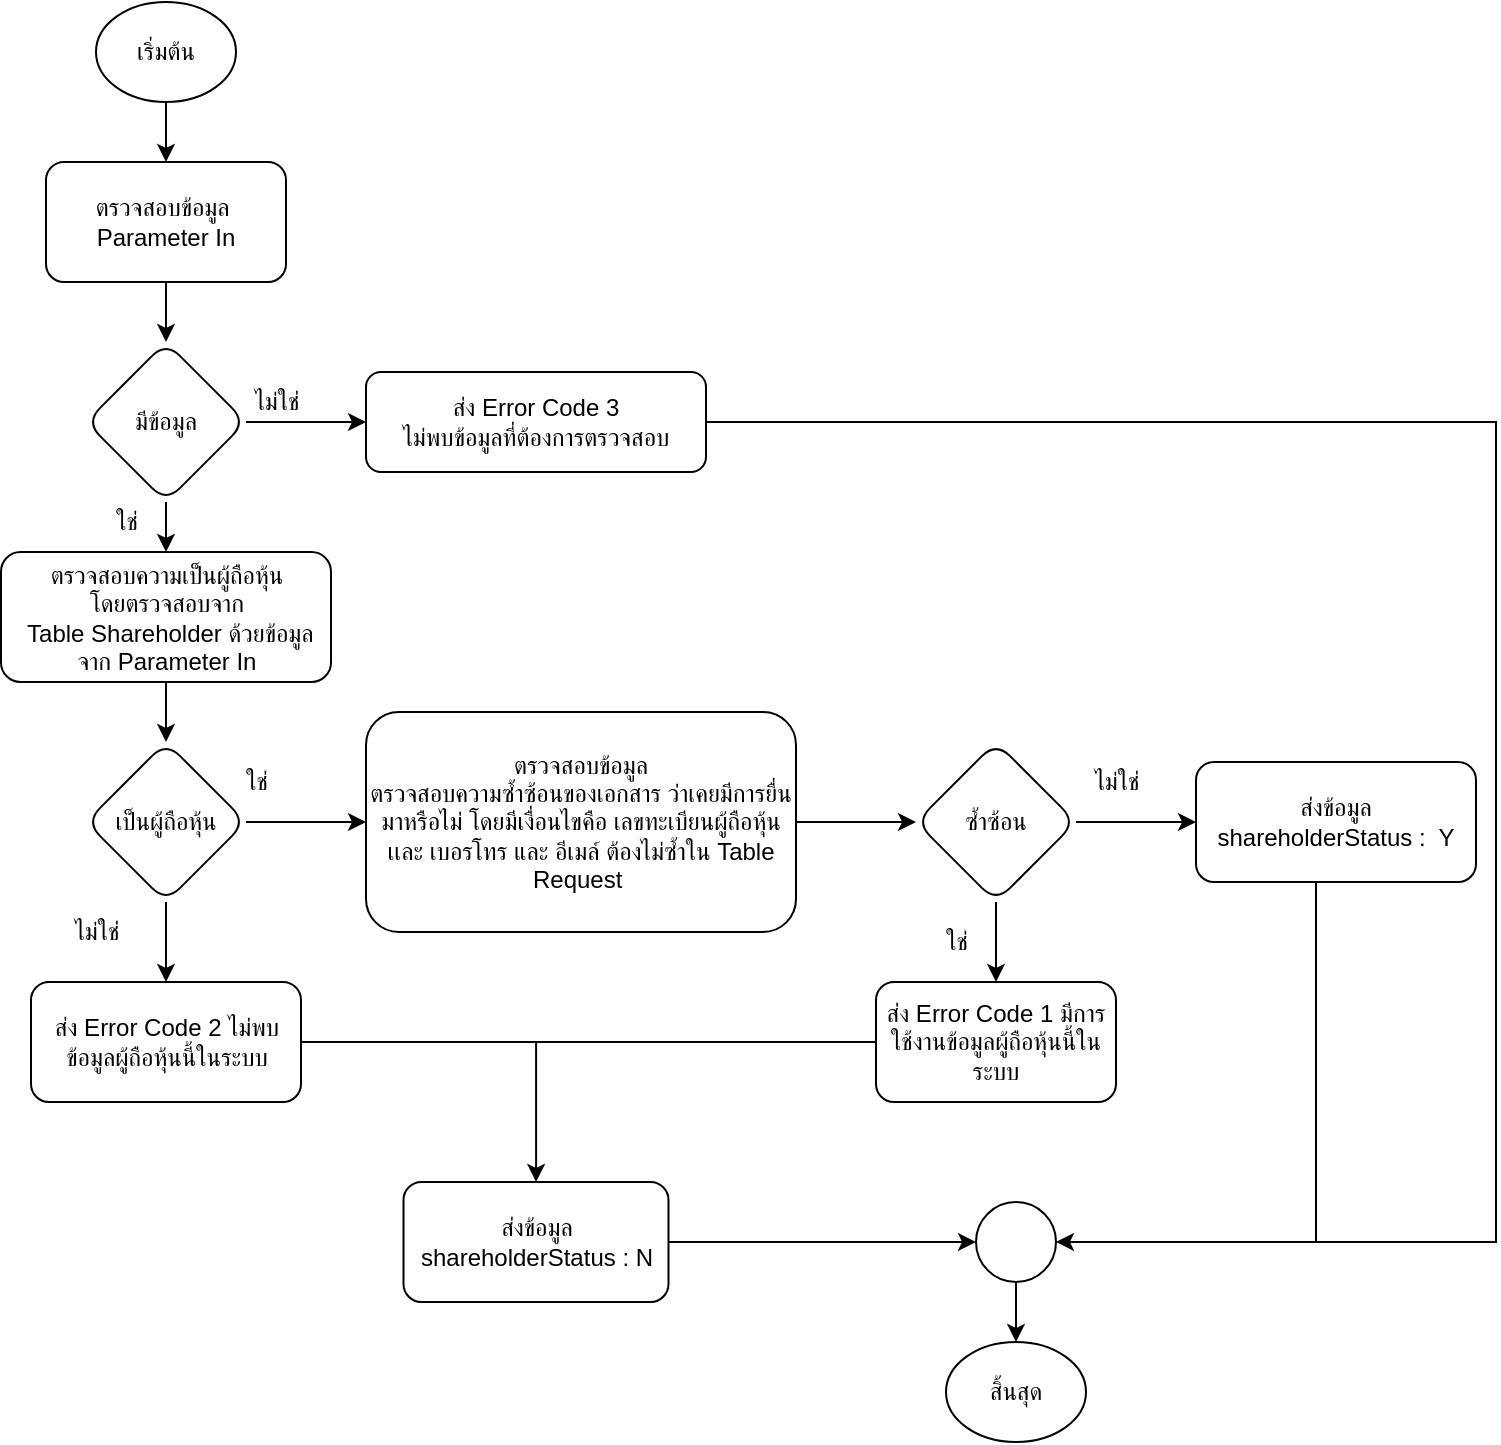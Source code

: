 <mxfile version="20.2.7" type="github">
  <diagram id="r1KlR5gyU6nK87SkoTvP" name="หน้า-1">
    <mxGraphModel dx="434" dy="743" grid="1" gridSize="10" guides="1" tooltips="1" connect="1" arrows="1" fold="1" page="1" pageScale="1" pageWidth="827" pageHeight="1169" math="0" shadow="0">
      <root>
        <mxCell id="0" />
        <mxCell id="1" parent="0" />
        <mxCell id="m3CZalvDAAZhXAgWsh8W-37" value="" style="edgeStyle=orthogonalEdgeStyle;rounded=0;orthogonalLoop=1;jettySize=auto;html=1;" edge="1" parent="1" source="m3CZalvDAAZhXAgWsh8W-38" target="m3CZalvDAAZhXAgWsh8W-40">
          <mxGeometry relative="1" as="geometry" />
        </mxCell>
        <mxCell id="m3CZalvDAAZhXAgWsh8W-38" value="เริ่มต้น" style="ellipse;whiteSpace=wrap;html=1;" vertex="1" parent="1">
          <mxGeometry x="900" y="20" width="70" height="50" as="geometry" />
        </mxCell>
        <mxCell id="m3CZalvDAAZhXAgWsh8W-39" value="" style="edgeStyle=orthogonalEdgeStyle;rounded=0;orthogonalLoop=1;jettySize=auto;html=1;" edge="1" parent="1" source="m3CZalvDAAZhXAgWsh8W-40" target="m3CZalvDAAZhXAgWsh8W-43">
          <mxGeometry relative="1" as="geometry" />
        </mxCell>
        <mxCell id="m3CZalvDAAZhXAgWsh8W-40" value="ตรวจสอบข้อมูล&amp;nbsp;&lt;br&gt;Parameter In" style="rounded=1;whiteSpace=wrap;html=1;" vertex="1" parent="1">
          <mxGeometry x="875" y="100" width="120" height="60" as="geometry" />
        </mxCell>
        <mxCell id="m3CZalvDAAZhXAgWsh8W-42" value="" style="edgeStyle=orthogonalEdgeStyle;rounded=0;orthogonalLoop=1;jettySize=auto;html=1;" edge="1" parent="1" source="m3CZalvDAAZhXAgWsh8W-43" target="m3CZalvDAAZhXAgWsh8W-49">
          <mxGeometry relative="1" as="geometry" />
        </mxCell>
        <mxCell id="m3CZalvDAAZhXAgWsh8W-73" value="" style="edgeStyle=orthogonalEdgeStyle;rounded=0;orthogonalLoop=1;jettySize=auto;html=1;" edge="1" parent="1" source="m3CZalvDAAZhXAgWsh8W-43" target="m3CZalvDAAZhXAgWsh8W-45">
          <mxGeometry relative="1" as="geometry" />
        </mxCell>
        <mxCell id="m3CZalvDAAZhXAgWsh8W-43" value="มีข้อมูล" style="rhombus;whiteSpace=wrap;html=1;rounded=1;" vertex="1" parent="1">
          <mxGeometry x="895" y="190" width="80" height="80" as="geometry" />
        </mxCell>
        <mxCell id="m3CZalvDAAZhXAgWsh8W-106" style="edgeStyle=orthogonalEdgeStyle;rounded=0;orthogonalLoop=1;jettySize=auto;html=1;endArrow=none;endFill=0;" edge="1" parent="1" source="m3CZalvDAAZhXAgWsh8W-45">
          <mxGeometry relative="1" as="geometry">
            <mxPoint x="1510" y="640" as="targetPoint" />
            <Array as="points">
              <mxPoint x="1600" y="230" />
              <mxPoint x="1600" y="640" />
            </Array>
          </mxGeometry>
        </mxCell>
        <mxCell id="m3CZalvDAAZhXAgWsh8W-45" value="ส่ง Error Code 3 &lt;br&gt;ไม่พบข้อมูลที่ต้องการตรวจสอบ" style="whiteSpace=wrap;html=1;rounded=1;" vertex="1" parent="1">
          <mxGeometry x="1035" y="205" width="170" height="50" as="geometry" />
        </mxCell>
        <mxCell id="m3CZalvDAAZhXAgWsh8W-47" value="" style="edgeStyle=orthogonalEdgeStyle;rounded=0;orthogonalLoop=1;jettySize=auto;html=1;" edge="1" parent="1" source="m3CZalvDAAZhXAgWsh8W-49" target="m3CZalvDAAZhXAgWsh8W-54">
          <mxGeometry relative="1" as="geometry" />
        </mxCell>
        <mxCell id="m3CZalvDAAZhXAgWsh8W-49" value="ตรวจสอบความเป็นผู้ถือหุ้น &lt;br&gt;โดยตรวจสอบจาก&lt;br&gt;&amp;nbsp;Table Shareholder ด้วยข้อมูล&lt;br&gt;จาก Parameter In" style="whiteSpace=wrap;html=1;rounded=1;" vertex="1" parent="1">
          <mxGeometry x="852.5" y="295" width="165" height="65" as="geometry" />
        </mxCell>
        <mxCell id="m3CZalvDAAZhXAgWsh8W-79" value="" style="edgeStyle=orthogonalEdgeStyle;rounded=0;orthogonalLoop=1;jettySize=auto;html=1;" edge="1" parent="1" source="m3CZalvDAAZhXAgWsh8W-54" target="m3CZalvDAAZhXAgWsh8W-78">
          <mxGeometry relative="1" as="geometry" />
        </mxCell>
        <mxCell id="m3CZalvDAAZhXAgWsh8W-83" value="" style="edgeStyle=orthogonalEdgeStyle;rounded=0;orthogonalLoop=1;jettySize=auto;html=1;" edge="1" parent="1" source="m3CZalvDAAZhXAgWsh8W-54" target="m3CZalvDAAZhXAgWsh8W-82">
          <mxGeometry relative="1" as="geometry" />
        </mxCell>
        <mxCell id="m3CZalvDAAZhXAgWsh8W-54" value="เป็นผู้ถือหุ้น" style="rhombus;whiteSpace=wrap;html=1;rounded=1;" vertex="1" parent="1">
          <mxGeometry x="895" y="390" width="80" height="80" as="geometry" />
        </mxCell>
        <mxCell id="m3CZalvDAAZhXAgWsh8W-55" value="ไม่ใช่" style="text;html=1;align=center;verticalAlign=middle;resizable=0;points=[];autosize=1;strokeColor=none;fillColor=none;" vertex="1" parent="1">
          <mxGeometry x="875" y="470" width="50" height="30" as="geometry" />
        </mxCell>
        <mxCell id="m3CZalvDAAZhXAgWsh8W-94" value="" style="edgeStyle=orthogonalEdgeStyle;rounded=0;orthogonalLoop=1;jettySize=auto;html=1;" edge="1" parent="1" source="m3CZalvDAAZhXAgWsh8W-78" target="m3CZalvDAAZhXAgWsh8W-93">
          <mxGeometry relative="1" as="geometry" />
        </mxCell>
        <mxCell id="m3CZalvDAAZhXAgWsh8W-78" value="ส่ง Error Code 2 ไม่พบข้อมูลผู้ถือหุ้นนี้ในระบบ" style="whiteSpace=wrap;html=1;rounded=1;" vertex="1" parent="1">
          <mxGeometry x="867.5" y="510" width="135" height="60" as="geometry" />
        </mxCell>
        <mxCell id="m3CZalvDAAZhXAgWsh8W-80" value="ไม่ใช่" style="text;html=1;align=center;verticalAlign=middle;resizable=0;points=[];autosize=1;strokeColor=none;fillColor=none;" vertex="1" parent="1">
          <mxGeometry x="965" y="205" width="50" height="30" as="geometry" />
        </mxCell>
        <mxCell id="m3CZalvDAAZhXAgWsh8W-81" value="ใช่" style="text;html=1;align=center;verticalAlign=middle;resizable=0;points=[];autosize=1;strokeColor=none;fillColor=none;" vertex="1" parent="1">
          <mxGeometry x="895" y="265" width="40" height="30" as="geometry" />
        </mxCell>
        <mxCell id="m3CZalvDAAZhXAgWsh8W-86" value="" style="edgeStyle=orthogonalEdgeStyle;rounded=0;orthogonalLoop=1;jettySize=auto;html=1;" edge="1" parent="1" source="m3CZalvDAAZhXAgWsh8W-82" target="m3CZalvDAAZhXAgWsh8W-85">
          <mxGeometry relative="1" as="geometry" />
        </mxCell>
        <mxCell id="m3CZalvDAAZhXAgWsh8W-82" value="ตรวจสอบข้อมูล&lt;br&gt;ตรวจสอบความซ้ำซ้อนของเอกสาร ว่าเคยมีการยื่นมาหรือไม่ โดยมีเงื่อนไขคือ เลขทะเบียนผู้ถือหุ้น เเละ เบอรโทร และ อีเมล์ ต้องไม่ซ้ำใน Table Request&amp;nbsp;" style="whiteSpace=wrap;html=1;rounded=1;" vertex="1" parent="1">
          <mxGeometry x="1035" y="375" width="215" height="110" as="geometry" />
        </mxCell>
        <mxCell id="m3CZalvDAAZhXAgWsh8W-84" value="ใช่" style="text;html=1;align=center;verticalAlign=middle;resizable=0;points=[];autosize=1;strokeColor=none;fillColor=none;" vertex="1" parent="1">
          <mxGeometry x="960" y="395" width="40" height="30" as="geometry" />
        </mxCell>
        <mxCell id="m3CZalvDAAZhXAgWsh8W-88" value="" style="edgeStyle=orthogonalEdgeStyle;rounded=0;orthogonalLoop=1;jettySize=auto;html=1;" edge="1" parent="1" source="m3CZalvDAAZhXAgWsh8W-85" target="m3CZalvDAAZhXAgWsh8W-87">
          <mxGeometry relative="1" as="geometry" />
        </mxCell>
        <mxCell id="m3CZalvDAAZhXAgWsh8W-90" value="" style="edgeStyle=orthogonalEdgeStyle;rounded=0;orthogonalLoop=1;jettySize=auto;html=1;" edge="1" parent="1" source="m3CZalvDAAZhXAgWsh8W-85" target="m3CZalvDAAZhXAgWsh8W-89">
          <mxGeometry relative="1" as="geometry" />
        </mxCell>
        <mxCell id="m3CZalvDAAZhXAgWsh8W-85" value="ซ้ำซ้อน" style="rhombus;whiteSpace=wrap;html=1;rounded=1;" vertex="1" parent="1">
          <mxGeometry x="1310" y="390" width="80" height="80" as="geometry" />
        </mxCell>
        <mxCell id="m3CZalvDAAZhXAgWsh8W-95" style="edgeStyle=orthogonalEdgeStyle;rounded=0;orthogonalLoop=1;jettySize=auto;html=1;endArrow=none;endFill=0;" edge="1" parent="1" source="m3CZalvDAAZhXAgWsh8W-87">
          <mxGeometry relative="1" as="geometry">
            <mxPoint x="1120" y="540" as="targetPoint" />
          </mxGeometry>
        </mxCell>
        <mxCell id="m3CZalvDAAZhXAgWsh8W-87" value="ส่ง Error Code 1 มีการใช้งานข้อมูลผู้ถือหุ้นนี้ในระบบ" style="whiteSpace=wrap;html=1;rounded=1;" vertex="1" parent="1">
          <mxGeometry x="1290" y="510" width="120" height="60" as="geometry" />
        </mxCell>
        <mxCell id="m3CZalvDAAZhXAgWsh8W-99" value="" style="edgeStyle=orthogonalEdgeStyle;rounded=0;orthogonalLoop=1;jettySize=auto;html=1;endArrow=classic;endFill=1;" edge="1" parent="1" source="m3CZalvDAAZhXAgWsh8W-89" target="m3CZalvDAAZhXAgWsh8W-98">
          <mxGeometry relative="1" as="geometry">
            <Array as="points">
              <mxPoint x="1510" y="640" />
            </Array>
          </mxGeometry>
        </mxCell>
        <mxCell id="m3CZalvDAAZhXAgWsh8W-89" value="ส่งข้อมูล&lt;br&gt;shareholderStatus :&amp;nbsp; Y" style="whiteSpace=wrap;html=1;rounded=1;" vertex="1" parent="1">
          <mxGeometry x="1450" y="400" width="140" height="60" as="geometry" />
        </mxCell>
        <mxCell id="m3CZalvDAAZhXAgWsh8W-91" value="ไม่ใช่" style="text;html=1;align=center;verticalAlign=middle;resizable=0;points=[];autosize=1;strokeColor=none;fillColor=none;" vertex="1" parent="1">
          <mxGeometry x="1385" y="395" width="50" height="30" as="geometry" />
        </mxCell>
        <mxCell id="m3CZalvDAAZhXAgWsh8W-92" value="ใช่" style="text;html=1;align=center;verticalAlign=middle;resizable=0;points=[];autosize=1;strokeColor=none;fillColor=none;" vertex="1" parent="1">
          <mxGeometry x="1310" y="475" width="40" height="30" as="geometry" />
        </mxCell>
        <mxCell id="m3CZalvDAAZhXAgWsh8W-100" style="edgeStyle=orthogonalEdgeStyle;rounded=0;orthogonalLoop=1;jettySize=auto;html=1;entryX=0;entryY=0.5;entryDx=0;entryDy=0;endArrow=classic;endFill=1;" edge="1" parent="1" source="m3CZalvDAAZhXAgWsh8W-93" target="m3CZalvDAAZhXAgWsh8W-98">
          <mxGeometry relative="1" as="geometry" />
        </mxCell>
        <mxCell id="m3CZalvDAAZhXAgWsh8W-93" value="ส่งข้อมูล&lt;br&gt;shareholderStatus : N" style="whiteSpace=wrap;html=1;rounded=1;" vertex="1" parent="1">
          <mxGeometry x="1053.75" y="610" width="132.5" height="60" as="geometry" />
        </mxCell>
        <mxCell id="m3CZalvDAAZhXAgWsh8W-105" value="" style="edgeStyle=orthogonalEdgeStyle;rounded=0;orthogonalLoop=1;jettySize=auto;html=1;endArrow=classic;endFill=1;" edge="1" parent="1" source="m3CZalvDAAZhXAgWsh8W-98" target="m3CZalvDAAZhXAgWsh8W-103">
          <mxGeometry relative="1" as="geometry" />
        </mxCell>
        <mxCell id="m3CZalvDAAZhXAgWsh8W-98" value="" style="ellipse;whiteSpace=wrap;html=1;rounded=1;" vertex="1" parent="1">
          <mxGeometry x="1340" y="620" width="40" height="40" as="geometry" />
        </mxCell>
        <mxCell id="m3CZalvDAAZhXAgWsh8W-103" value="สิ้นสุด" style="ellipse;whiteSpace=wrap;html=1;" vertex="1" parent="1">
          <mxGeometry x="1325" y="690" width="70" height="50" as="geometry" />
        </mxCell>
      </root>
    </mxGraphModel>
  </diagram>
</mxfile>
